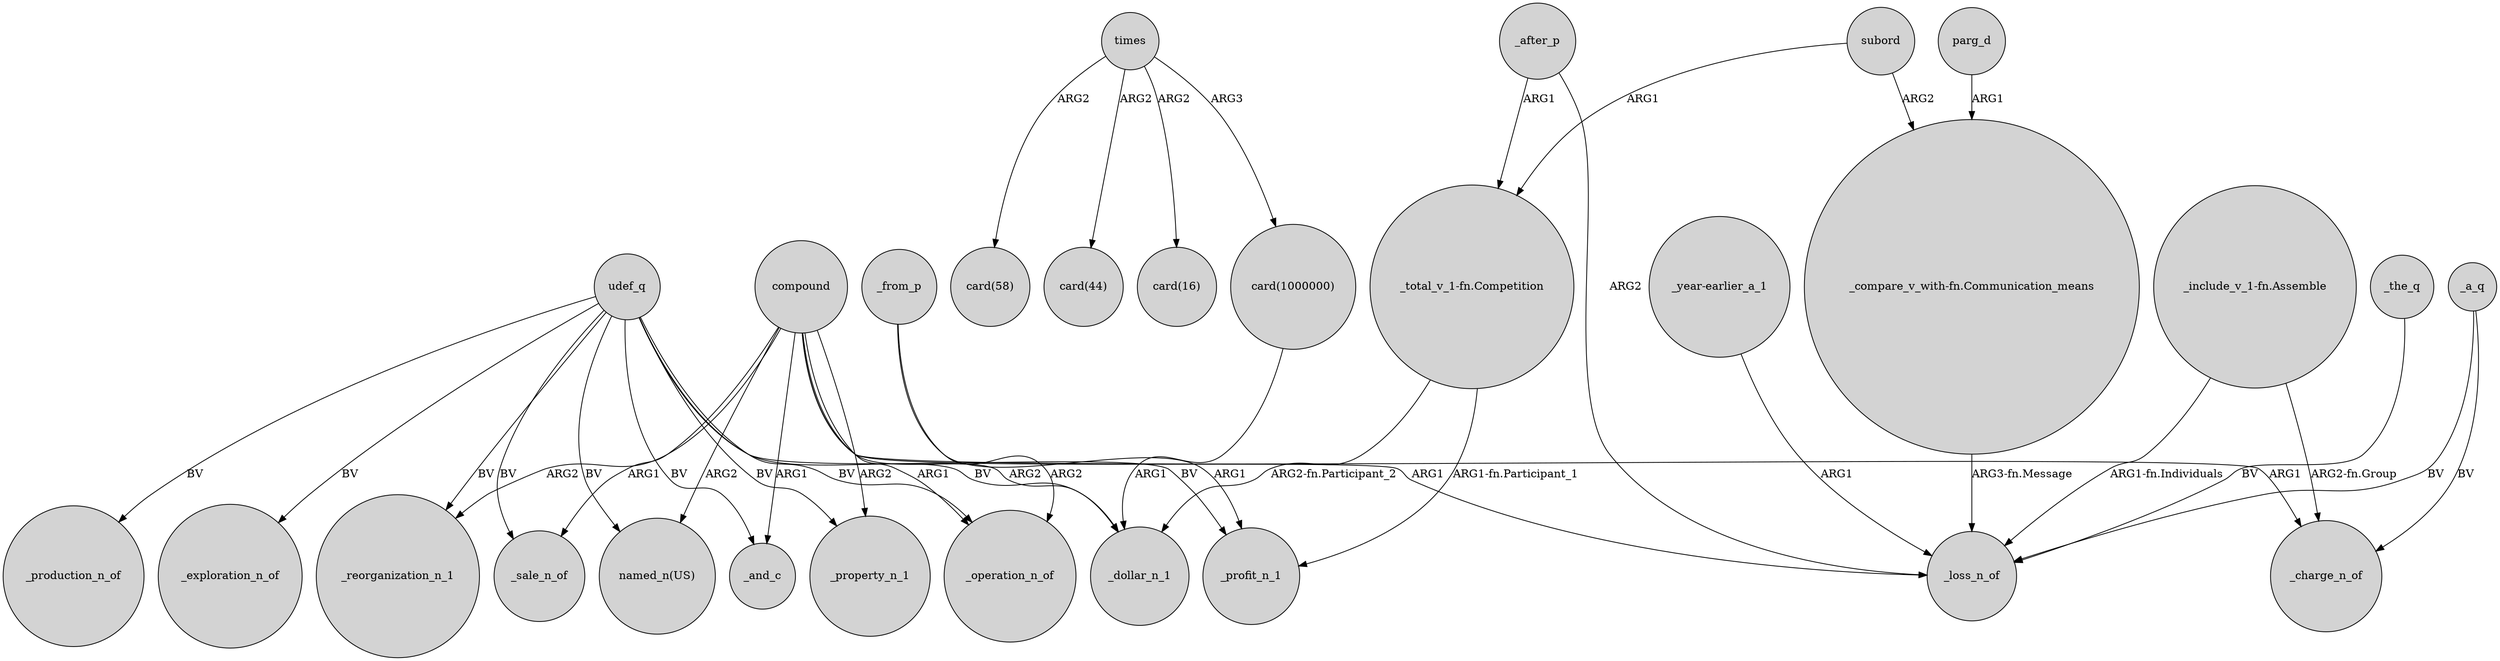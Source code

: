 digraph {
	node [shape=circle style=filled]
	compound -> _property_n_1 [label=ARG2]
	_a_q -> _loss_n_of [label=BV]
	compound -> _and_c [label=ARG1]
	subord -> "_total_v_1-fn.Competition" [label=ARG1]
	_the_q -> _loss_n_of [label=BV]
	times -> "card(1000000)" [label=ARG3]
	compound -> _sale_n_of [label=ARG1]
	times -> "card(58)" [label=ARG2]
	udef_q -> _production_n_of [label=BV]
	udef_q -> _profit_n_1 [label=BV]
	"_include_v_1-fn.Assemble" -> _charge_n_of [label="ARG2-fn.Group"]
	compound -> _dollar_n_1 [label=ARG2]
	compound -> _operation_n_of [label=ARG1]
	_a_q -> _charge_n_of [label=BV]
	udef_q -> _sale_n_of [label=BV]
	udef_q -> _and_c [label=BV]
	times -> "card(44)" [label=ARG2]
	parg_d -> "_compare_v_with-fn.Communication_means" [label=ARG1]
	"_total_v_1-fn.Competition" -> _profit_n_1 [label="ARG1-fn.Participant_1"]
	compound -> _charge_n_of [label=ARG1]
	"_compare_v_with-fn.Communication_means" -> _loss_n_of [label="ARG3-fn.Message"]
	compound -> _loss_n_of [label=ARG1]
	"_total_v_1-fn.Competition" -> _dollar_n_1 [label="ARG2-fn.Participant_2"]
	"_include_v_1-fn.Assemble" -> _loss_n_of [label="ARG1-fn.Individuals"]
	compound -> _reorganization_n_1 [label=ARG2]
	udef_q -> _operation_n_of [label=BV]
	subord -> "_compare_v_with-fn.Communication_means" [label=ARG2]
	udef_q -> _property_n_1 [label=BV]
	udef_q -> _exploration_n_of [label=BV]
	udef_q -> _dollar_n_1 [label=BV]
	udef_q -> _reorganization_n_1 [label=BV]
	"card(1000000)" -> _dollar_n_1 [label=ARG1]
	"_year-earlier_a_1" -> _loss_n_of [label=ARG1]
	_after_p -> _loss_n_of [label=ARG2]
	_from_p -> _operation_n_of [label=ARG2]
	times -> "card(16)" [label=ARG2]
	compound -> "named_n(US)" [label=ARG2]
	udef_q -> "named_n(US)" [label=BV]
	_after_p -> "_total_v_1-fn.Competition" [label=ARG1]
	_from_p -> _profit_n_1 [label=ARG1]
}
